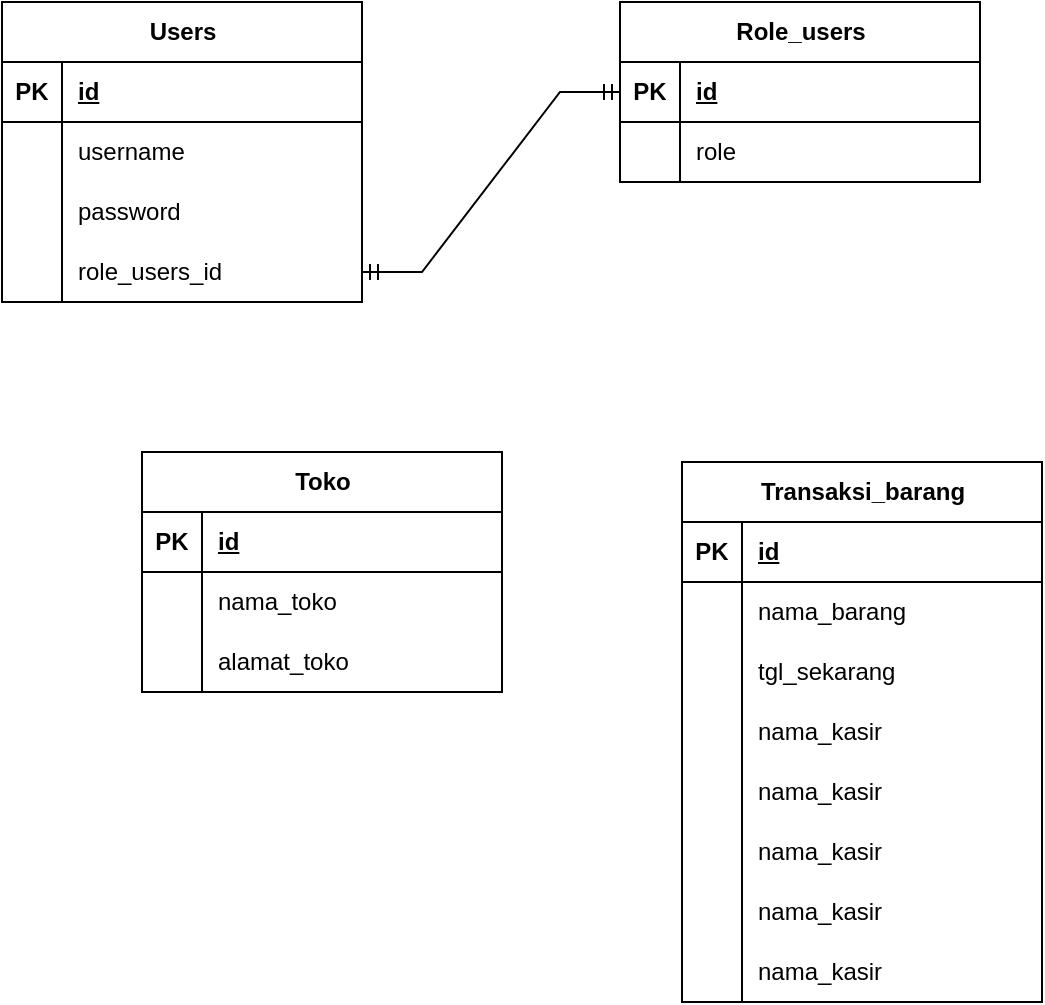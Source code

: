 <mxfile version="24.4.4" type="github">
  <diagram name="Page-1" id="-66655tstY4LvO1HaQcS">
    <mxGraphModel dx="1434" dy="772" grid="1" gridSize="10" guides="1" tooltips="1" connect="1" arrows="1" fold="1" page="1" pageScale="1" pageWidth="850" pageHeight="1100" math="0" shadow="0">
      <root>
        <mxCell id="0" />
        <mxCell id="1" parent="0" />
        <mxCell id="e8iN7tLaPyQcNik-bJWI-4" value="Users" style="shape=table;startSize=30;container=1;collapsible=1;childLayout=tableLayout;fixedRows=1;rowLines=0;fontStyle=1;align=center;resizeLast=1;html=1;" vertex="1" parent="1">
          <mxGeometry x="80" y="80" width="180" height="150" as="geometry">
            <mxRectangle x="80" y="80" width="70" height="30" as="alternateBounds" />
          </mxGeometry>
        </mxCell>
        <mxCell id="e8iN7tLaPyQcNik-bJWI-5" value="" style="shape=tableRow;horizontal=0;startSize=0;swimlaneHead=0;swimlaneBody=0;fillColor=none;collapsible=0;dropTarget=0;points=[[0,0.5],[1,0.5]];portConstraint=eastwest;top=0;left=0;right=0;bottom=1;" vertex="1" parent="e8iN7tLaPyQcNik-bJWI-4">
          <mxGeometry y="30" width="180" height="30" as="geometry" />
        </mxCell>
        <mxCell id="e8iN7tLaPyQcNik-bJWI-6" value="PK" style="shape=partialRectangle;connectable=0;fillColor=none;top=0;left=0;bottom=0;right=0;fontStyle=1;overflow=hidden;whiteSpace=wrap;html=1;" vertex="1" parent="e8iN7tLaPyQcNik-bJWI-5">
          <mxGeometry width="30" height="30" as="geometry">
            <mxRectangle width="30" height="30" as="alternateBounds" />
          </mxGeometry>
        </mxCell>
        <mxCell id="e8iN7tLaPyQcNik-bJWI-7" value="id" style="shape=partialRectangle;connectable=0;fillColor=none;top=0;left=0;bottom=0;right=0;align=left;spacingLeft=6;fontStyle=5;overflow=hidden;whiteSpace=wrap;html=1;" vertex="1" parent="e8iN7tLaPyQcNik-bJWI-5">
          <mxGeometry x="30" width="150" height="30" as="geometry">
            <mxRectangle width="150" height="30" as="alternateBounds" />
          </mxGeometry>
        </mxCell>
        <mxCell id="e8iN7tLaPyQcNik-bJWI-8" value="" style="shape=tableRow;horizontal=0;startSize=0;swimlaneHead=0;swimlaneBody=0;fillColor=none;collapsible=0;dropTarget=0;points=[[0,0.5],[1,0.5]];portConstraint=eastwest;top=0;left=0;right=0;bottom=0;" vertex="1" parent="e8iN7tLaPyQcNik-bJWI-4">
          <mxGeometry y="60" width="180" height="30" as="geometry" />
        </mxCell>
        <mxCell id="e8iN7tLaPyQcNik-bJWI-9" value="" style="shape=partialRectangle;connectable=0;fillColor=none;top=0;left=0;bottom=0;right=0;editable=1;overflow=hidden;whiteSpace=wrap;html=1;" vertex="1" parent="e8iN7tLaPyQcNik-bJWI-8">
          <mxGeometry width="30" height="30" as="geometry">
            <mxRectangle width="30" height="30" as="alternateBounds" />
          </mxGeometry>
        </mxCell>
        <mxCell id="e8iN7tLaPyQcNik-bJWI-10" value="username" style="shape=partialRectangle;connectable=0;fillColor=none;top=0;left=0;bottom=0;right=0;align=left;spacingLeft=6;overflow=hidden;whiteSpace=wrap;html=1;" vertex="1" parent="e8iN7tLaPyQcNik-bJWI-8">
          <mxGeometry x="30" width="150" height="30" as="geometry">
            <mxRectangle width="150" height="30" as="alternateBounds" />
          </mxGeometry>
        </mxCell>
        <mxCell id="e8iN7tLaPyQcNik-bJWI-11" value="" style="shape=tableRow;horizontal=0;startSize=0;swimlaneHead=0;swimlaneBody=0;fillColor=none;collapsible=0;dropTarget=0;points=[[0,0.5],[1,0.5]];portConstraint=eastwest;top=0;left=0;right=0;bottom=0;" vertex="1" parent="e8iN7tLaPyQcNik-bJWI-4">
          <mxGeometry y="90" width="180" height="30" as="geometry" />
        </mxCell>
        <mxCell id="e8iN7tLaPyQcNik-bJWI-12" value="" style="shape=partialRectangle;connectable=0;fillColor=none;top=0;left=0;bottom=0;right=0;editable=1;overflow=hidden;whiteSpace=wrap;html=1;" vertex="1" parent="e8iN7tLaPyQcNik-bJWI-11">
          <mxGeometry width="30" height="30" as="geometry">
            <mxRectangle width="30" height="30" as="alternateBounds" />
          </mxGeometry>
        </mxCell>
        <mxCell id="e8iN7tLaPyQcNik-bJWI-13" value="password" style="shape=partialRectangle;connectable=0;fillColor=none;top=0;left=0;bottom=0;right=0;align=left;spacingLeft=6;overflow=hidden;whiteSpace=wrap;html=1;" vertex="1" parent="e8iN7tLaPyQcNik-bJWI-11">
          <mxGeometry x="30" width="150" height="30" as="geometry">
            <mxRectangle width="150" height="30" as="alternateBounds" />
          </mxGeometry>
        </mxCell>
        <mxCell id="e8iN7tLaPyQcNik-bJWI-14" value="" style="shape=tableRow;horizontal=0;startSize=0;swimlaneHead=0;swimlaneBody=0;fillColor=none;collapsible=0;dropTarget=0;points=[[0,0.5],[1,0.5]];portConstraint=eastwest;top=0;left=0;right=0;bottom=0;" vertex="1" parent="e8iN7tLaPyQcNik-bJWI-4">
          <mxGeometry y="120" width="180" height="30" as="geometry" />
        </mxCell>
        <mxCell id="e8iN7tLaPyQcNik-bJWI-15" value="" style="shape=partialRectangle;connectable=0;fillColor=none;top=0;left=0;bottom=0;right=0;editable=1;overflow=hidden;whiteSpace=wrap;html=1;" vertex="1" parent="e8iN7tLaPyQcNik-bJWI-14">
          <mxGeometry width="30" height="30" as="geometry">
            <mxRectangle width="30" height="30" as="alternateBounds" />
          </mxGeometry>
        </mxCell>
        <mxCell id="e8iN7tLaPyQcNik-bJWI-16" value="role_users_id" style="shape=partialRectangle;connectable=0;fillColor=none;top=0;left=0;bottom=0;right=0;align=left;spacingLeft=6;overflow=hidden;whiteSpace=wrap;html=1;" vertex="1" parent="e8iN7tLaPyQcNik-bJWI-14">
          <mxGeometry x="30" width="150" height="30" as="geometry">
            <mxRectangle width="150" height="30" as="alternateBounds" />
          </mxGeometry>
        </mxCell>
        <mxCell id="e8iN7tLaPyQcNik-bJWI-17" value="Role_users" style="shape=table;startSize=30;container=1;collapsible=1;childLayout=tableLayout;fixedRows=1;rowLines=0;fontStyle=1;align=center;resizeLast=1;html=1;" vertex="1" parent="1">
          <mxGeometry x="389" y="80" width="180" height="90" as="geometry" />
        </mxCell>
        <mxCell id="e8iN7tLaPyQcNik-bJWI-18" value="" style="shape=tableRow;horizontal=0;startSize=0;swimlaneHead=0;swimlaneBody=0;fillColor=none;collapsible=0;dropTarget=0;points=[[0,0.5],[1,0.5]];portConstraint=eastwest;top=0;left=0;right=0;bottom=1;" vertex="1" parent="e8iN7tLaPyQcNik-bJWI-17">
          <mxGeometry y="30" width="180" height="30" as="geometry" />
        </mxCell>
        <mxCell id="e8iN7tLaPyQcNik-bJWI-19" value="PK" style="shape=partialRectangle;connectable=0;fillColor=none;top=0;left=0;bottom=0;right=0;fontStyle=1;overflow=hidden;whiteSpace=wrap;html=1;" vertex="1" parent="e8iN7tLaPyQcNik-bJWI-18">
          <mxGeometry width="30" height="30" as="geometry">
            <mxRectangle width="30" height="30" as="alternateBounds" />
          </mxGeometry>
        </mxCell>
        <mxCell id="e8iN7tLaPyQcNik-bJWI-20" value="id" style="shape=partialRectangle;connectable=0;fillColor=none;top=0;left=0;bottom=0;right=0;align=left;spacingLeft=6;fontStyle=5;overflow=hidden;whiteSpace=wrap;html=1;" vertex="1" parent="e8iN7tLaPyQcNik-bJWI-18">
          <mxGeometry x="30" width="150" height="30" as="geometry">
            <mxRectangle width="150" height="30" as="alternateBounds" />
          </mxGeometry>
        </mxCell>
        <mxCell id="e8iN7tLaPyQcNik-bJWI-21" value="" style="shape=tableRow;horizontal=0;startSize=0;swimlaneHead=0;swimlaneBody=0;fillColor=none;collapsible=0;dropTarget=0;points=[[0,0.5],[1,0.5]];portConstraint=eastwest;top=0;left=0;right=0;bottom=0;" vertex="1" parent="e8iN7tLaPyQcNik-bJWI-17">
          <mxGeometry y="60" width="180" height="30" as="geometry" />
        </mxCell>
        <mxCell id="e8iN7tLaPyQcNik-bJWI-22" value="" style="shape=partialRectangle;connectable=0;fillColor=none;top=0;left=0;bottom=0;right=0;editable=1;overflow=hidden;whiteSpace=wrap;html=1;" vertex="1" parent="e8iN7tLaPyQcNik-bJWI-21">
          <mxGeometry width="30" height="30" as="geometry">
            <mxRectangle width="30" height="30" as="alternateBounds" />
          </mxGeometry>
        </mxCell>
        <mxCell id="e8iN7tLaPyQcNik-bJWI-23" value="role" style="shape=partialRectangle;connectable=0;fillColor=none;top=0;left=0;bottom=0;right=0;align=left;spacingLeft=6;overflow=hidden;whiteSpace=wrap;html=1;" vertex="1" parent="e8iN7tLaPyQcNik-bJWI-21">
          <mxGeometry x="30" width="150" height="30" as="geometry">
            <mxRectangle width="150" height="30" as="alternateBounds" />
          </mxGeometry>
        </mxCell>
        <mxCell id="e8iN7tLaPyQcNik-bJWI-43" value="Toko" style="shape=table;startSize=30;container=1;collapsible=1;childLayout=tableLayout;fixedRows=1;rowLines=0;fontStyle=1;align=center;resizeLast=1;html=1;" vertex="1" parent="1">
          <mxGeometry x="150" y="305" width="180" height="120" as="geometry" />
        </mxCell>
        <mxCell id="e8iN7tLaPyQcNik-bJWI-44" value="" style="shape=tableRow;horizontal=0;startSize=0;swimlaneHead=0;swimlaneBody=0;fillColor=none;collapsible=0;dropTarget=0;points=[[0,0.5],[1,0.5]];portConstraint=eastwest;top=0;left=0;right=0;bottom=1;" vertex="1" parent="e8iN7tLaPyQcNik-bJWI-43">
          <mxGeometry y="30" width="180" height="30" as="geometry" />
        </mxCell>
        <mxCell id="e8iN7tLaPyQcNik-bJWI-45" value="PK" style="shape=partialRectangle;connectable=0;fillColor=none;top=0;left=0;bottom=0;right=0;fontStyle=1;overflow=hidden;whiteSpace=wrap;html=1;" vertex="1" parent="e8iN7tLaPyQcNik-bJWI-44">
          <mxGeometry width="30" height="30" as="geometry">
            <mxRectangle width="30" height="30" as="alternateBounds" />
          </mxGeometry>
        </mxCell>
        <mxCell id="e8iN7tLaPyQcNik-bJWI-46" value="id" style="shape=partialRectangle;connectable=0;fillColor=none;top=0;left=0;bottom=0;right=0;align=left;spacingLeft=6;fontStyle=5;overflow=hidden;whiteSpace=wrap;html=1;" vertex="1" parent="e8iN7tLaPyQcNik-bJWI-44">
          <mxGeometry x="30" width="150" height="30" as="geometry">
            <mxRectangle width="150" height="30" as="alternateBounds" />
          </mxGeometry>
        </mxCell>
        <mxCell id="e8iN7tLaPyQcNik-bJWI-47" value="" style="shape=tableRow;horizontal=0;startSize=0;swimlaneHead=0;swimlaneBody=0;fillColor=none;collapsible=0;dropTarget=0;points=[[0,0.5],[1,0.5]];portConstraint=eastwest;top=0;left=0;right=0;bottom=0;" vertex="1" parent="e8iN7tLaPyQcNik-bJWI-43">
          <mxGeometry y="60" width="180" height="30" as="geometry" />
        </mxCell>
        <mxCell id="e8iN7tLaPyQcNik-bJWI-48" value="" style="shape=partialRectangle;connectable=0;fillColor=none;top=0;left=0;bottom=0;right=0;editable=1;overflow=hidden;whiteSpace=wrap;html=1;" vertex="1" parent="e8iN7tLaPyQcNik-bJWI-47">
          <mxGeometry width="30" height="30" as="geometry">
            <mxRectangle width="30" height="30" as="alternateBounds" />
          </mxGeometry>
        </mxCell>
        <mxCell id="e8iN7tLaPyQcNik-bJWI-49" value="nama_toko" style="shape=partialRectangle;connectable=0;fillColor=none;top=0;left=0;bottom=0;right=0;align=left;spacingLeft=6;overflow=hidden;whiteSpace=wrap;html=1;" vertex="1" parent="e8iN7tLaPyQcNik-bJWI-47">
          <mxGeometry x="30" width="150" height="30" as="geometry">
            <mxRectangle width="150" height="30" as="alternateBounds" />
          </mxGeometry>
        </mxCell>
        <mxCell id="e8iN7tLaPyQcNik-bJWI-50" value="" style="shape=tableRow;horizontal=0;startSize=0;swimlaneHead=0;swimlaneBody=0;fillColor=none;collapsible=0;dropTarget=0;points=[[0,0.5],[1,0.5]];portConstraint=eastwest;top=0;left=0;right=0;bottom=0;" vertex="1" parent="e8iN7tLaPyQcNik-bJWI-43">
          <mxGeometry y="90" width="180" height="30" as="geometry" />
        </mxCell>
        <mxCell id="e8iN7tLaPyQcNik-bJWI-51" value="" style="shape=partialRectangle;connectable=0;fillColor=none;top=0;left=0;bottom=0;right=0;editable=1;overflow=hidden;whiteSpace=wrap;html=1;" vertex="1" parent="e8iN7tLaPyQcNik-bJWI-50">
          <mxGeometry width="30" height="30" as="geometry">
            <mxRectangle width="30" height="30" as="alternateBounds" />
          </mxGeometry>
        </mxCell>
        <mxCell id="e8iN7tLaPyQcNik-bJWI-52" value="alamat_toko" style="shape=partialRectangle;connectable=0;fillColor=none;top=0;left=0;bottom=0;right=0;align=left;spacingLeft=6;overflow=hidden;whiteSpace=wrap;html=1;" vertex="1" parent="e8iN7tLaPyQcNik-bJWI-50">
          <mxGeometry x="30" width="150" height="30" as="geometry">
            <mxRectangle width="150" height="30" as="alternateBounds" />
          </mxGeometry>
        </mxCell>
        <mxCell id="e8iN7tLaPyQcNik-bJWI-59" value="" style="edgeStyle=entityRelationEdgeStyle;fontSize=12;html=1;endArrow=ERmandOne;startArrow=ERmandOne;rounded=0;" edge="1" parent="1" source="e8iN7tLaPyQcNik-bJWI-14" target="e8iN7tLaPyQcNik-bJWI-18">
          <mxGeometry width="100" height="100" relative="1" as="geometry">
            <mxPoint x="260" y="310" as="sourcePoint" />
            <mxPoint x="360" y="210" as="targetPoint" />
          </mxGeometry>
        </mxCell>
        <mxCell id="e8iN7tLaPyQcNik-bJWI-30" value="Transaksi_barang" style="shape=table;startSize=30;container=1;collapsible=1;childLayout=tableLayout;fixedRows=1;rowLines=0;fontStyle=1;align=center;resizeLast=1;html=1;" vertex="1" parent="1">
          <mxGeometry x="420" y="310" width="180" height="270" as="geometry" />
        </mxCell>
        <mxCell id="e8iN7tLaPyQcNik-bJWI-31" value="" style="shape=tableRow;horizontal=0;startSize=0;swimlaneHead=0;swimlaneBody=0;fillColor=none;collapsible=0;dropTarget=0;points=[[0,0.5],[1,0.5]];portConstraint=eastwest;top=0;left=0;right=0;bottom=1;" vertex="1" parent="e8iN7tLaPyQcNik-bJWI-30">
          <mxGeometry y="30" width="180" height="30" as="geometry" />
        </mxCell>
        <mxCell id="e8iN7tLaPyQcNik-bJWI-32" value="PK" style="shape=partialRectangle;connectable=0;fillColor=none;top=0;left=0;bottom=0;right=0;fontStyle=1;overflow=hidden;whiteSpace=wrap;html=1;" vertex="1" parent="e8iN7tLaPyQcNik-bJWI-31">
          <mxGeometry width="30" height="30" as="geometry">
            <mxRectangle width="30" height="30" as="alternateBounds" />
          </mxGeometry>
        </mxCell>
        <mxCell id="e8iN7tLaPyQcNik-bJWI-33" value="id" style="shape=partialRectangle;connectable=0;fillColor=none;top=0;left=0;bottom=0;right=0;align=left;spacingLeft=6;fontStyle=5;overflow=hidden;whiteSpace=wrap;html=1;" vertex="1" parent="e8iN7tLaPyQcNik-bJWI-31">
          <mxGeometry x="30" width="150" height="30" as="geometry">
            <mxRectangle width="150" height="30" as="alternateBounds" />
          </mxGeometry>
        </mxCell>
        <mxCell id="e8iN7tLaPyQcNik-bJWI-34" value="" style="shape=tableRow;horizontal=0;startSize=0;swimlaneHead=0;swimlaneBody=0;fillColor=none;collapsible=0;dropTarget=0;points=[[0,0.5],[1,0.5]];portConstraint=eastwest;top=0;left=0;right=0;bottom=0;" vertex="1" parent="e8iN7tLaPyQcNik-bJWI-30">
          <mxGeometry y="60" width="180" height="30" as="geometry" />
        </mxCell>
        <mxCell id="e8iN7tLaPyQcNik-bJWI-35" value="" style="shape=partialRectangle;connectable=0;fillColor=none;top=0;left=0;bottom=0;right=0;editable=1;overflow=hidden;whiteSpace=wrap;html=1;" vertex="1" parent="e8iN7tLaPyQcNik-bJWI-34">
          <mxGeometry width="30" height="30" as="geometry">
            <mxRectangle width="30" height="30" as="alternateBounds" />
          </mxGeometry>
        </mxCell>
        <mxCell id="e8iN7tLaPyQcNik-bJWI-36" value="nama_barang" style="shape=partialRectangle;connectable=0;fillColor=none;top=0;left=0;bottom=0;right=0;align=left;spacingLeft=6;overflow=hidden;whiteSpace=wrap;html=1;" vertex="1" parent="e8iN7tLaPyQcNik-bJWI-34">
          <mxGeometry x="30" width="150" height="30" as="geometry">
            <mxRectangle width="150" height="30" as="alternateBounds" />
          </mxGeometry>
        </mxCell>
        <mxCell id="e8iN7tLaPyQcNik-bJWI-37" value="" style="shape=tableRow;horizontal=0;startSize=0;swimlaneHead=0;swimlaneBody=0;fillColor=none;collapsible=0;dropTarget=0;points=[[0,0.5],[1,0.5]];portConstraint=eastwest;top=0;left=0;right=0;bottom=0;" vertex="1" parent="e8iN7tLaPyQcNik-bJWI-30">
          <mxGeometry y="90" width="180" height="30" as="geometry" />
        </mxCell>
        <mxCell id="e8iN7tLaPyQcNik-bJWI-38" value="" style="shape=partialRectangle;connectable=0;fillColor=none;top=0;left=0;bottom=0;right=0;editable=1;overflow=hidden;whiteSpace=wrap;html=1;" vertex="1" parent="e8iN7tLaPyQcNik-bJWI-37">
          <mxGeometry width="30" height="30" as="geometry">
            <mxRectangle width="30" height="30" as="alternateBounds" />
          </mxGeometry>
        </mxCell>
        <mxCell id="e8iN7tLaPyQcNik-bJWI-39" value="tgl_sekarang" style="shape=partialRectangle;connectable=0;fillColor=none;top=0;left=0;bottom=0;right=0;align=left;spacingLeft=6;overflow=hidden;whiteSpace=wrap;html=1;" vertex="1" parent="e8iN7tLaPyQcNik-bJWI-37">
          <mxGeometry x="30" width="150" height="30" as="geometry">
            <mxRectangle width="150" height="30" as="alternateBounds" />
          </mxGeometry>
        </mxCell>
        <mxCell id="e8iN7tLaPyQcNik-bJWI-40" value="" style="shape=tableRow;horizontal=0;startSize=0;swimlaneHead=0;swimlaneBody=0;fillColor=none;collapsible=0;dropTarget=0;points=[[0,0.5],[1,0.5]];portConstraint=eastwest;top=0;left=0;right=0;bottom=0;" vertex="1" parent="e8iN7tLaPyQcNik-bJWI-30">
          <mxGeometry y="120" width="180" height="30" as="geometry" />
        </mxCell>
        <mxCell id="e8iN7tLaPyQcNik-bJWI-41" value="" style="shape=partialRectangle;connectable=0;fillColor=none;top=0;left=0;bottom=0;right=0;editable=1;overflow=hidden;whiteSpace=wrap;html=1;" vertex="1" parent="e8iN7tLaPyQcNik-bJWI-40">
          <mxGeometry width="30" height="30" as="geometry">
            <mxRectangle width="30" height="30" as="alternateBounds" />
          </mxGeometry>
        </mxCell>
        <mxCell id="e8iN7tLaPyQcNik-bJWI-42" value="nama_kasir" style="shape=partialRectangle;connectable=0;fillColor=none;top=0;left=0;bottom=0;right=0;align=left;spacingLeft=6;overflow=hidden;whiteSpace=wrap;html=1;" vertex="1" parent="e8iN7tLaPyQcNik-bJWI-40">
          <mxGeometry x="30" width="150" height="30" as="geometry">
            <mxRectangle width="150" height="30" as="alternateBounds" />
          </mxGeometry>
        </mxCell>
        <mxCell id="e8iN7tLaPyQcNik-bJWI-100" value="" style="shape=tableRow;horizontal=0;startSize=0;swimlaneHead=0;swimlaneBody=0;fillColor=none;collapsible=0;dropTarget=0;points=[[0,0.5],[1,0.5]];portConstraint=eastwest;top=0;left=0;right=0;bottom=0;" vertex="1" parent="e8iN7tLaPyQcNik-bJWI-30">
          <mxGeometry y="150" width="180" height="30" as="geometry" />
        </mxCell>
        <mxCell id="e8iN7tLaPyQcNik-bJWI-101" value="" style="shape=partialRectangle;connectable=0;fillColor=none;top=0;left=0;bottom=0;right=0;editable=1;overflow=hidden;whiteSpace=wrap;html=1;" vertex="1" parent="e8iN7tLaPyQcNik-bJWI-100">
          <mxGeometry width="30" height="30" as="geometry">
            <mxRectangle width="30" height="30" as="alternateBounds" />
          </mxGeometry>
        </mxCell>
        <mxCell id="e8iN7tLaPyQcNik-bJWI-102" value="nama_kasir" style="shape=partialRectangle;connectable=0;fillColor=none;top=0;left=0;bottom=0;right=0;align=left;spacingLeft=6;overflow=hidden;whiteSpace=wrap;html=1;" vertex="1" parent="e8iN7tLaPyQcNik-bJWI-100">
          <mxGeometry x="30" width="150" height="30" as="geometry">
            <mxRectangle width="150" height="30" as="alternateBounds" />
          </mxGeometry>
        </mxCell>
        <mxCell id="e8iN7tLaPyQcNik-bJWI-103" value="" style="shape=tableRow;horizontal=0;startSize=0;swimlaneHead=0;swimlaneBody=0;fillColor=none;collapsible=0;dropTarget=0;points=[[0,0.5],[1,0.5]];portConstraint=eastwest;top=0;left=0;right=0;bottom=0;" vertex="1" parent="e8iN7tLaPyQcNik-bJWI-30">
          <mxGeometry y="180" width="180" height="30" as="geometry" />
        </mxCell>
        <mxCell id="e8iN7tLaPyQcNik-bJWI-104" value="" style="shape=partialRectangle;connectable=0;fillColor=none;top=0;left=0;bottom=0;right=0;editable=1;overflow=hidden;whiteSpace=wrap;html=1;" vertex="1" parent="e8iN7tLaPyQcNik-bJWI-103">
          <mxGeometry width="30" height="30" as="geometry">
            <mxRectangle width="30" height="30" as="alternateBounds" />
          </mxGeometry>
        </mxCell>
        <mxCell id="e8iN7tLaPyQcNik-bJWI-105" value="nama_kasir" style="shape=partialRectangle;connectable=0;fillColor=none;top=0;left=0;bottom=0;right=0;align=left;spacingLeft=6;overflow=hidden;whiteSpace=wrap;html=1;" vertex="1" parent="e8iN7tLaPyQcNik-bJWI-103">
          <mxGeometry x="30" width="150" height="30" as="geometry">
            <mxRectangle width="150" height="30" as="alternateBounds" />
          </mxGeometry>
        </mxCell>
        <mxCell id="e8iN7tLaPyQcNik-bJWI-106" value="" style="shape=tableRow;horizontal=0;startSize=0;swimlaneHead=0;swimlaneBody=0;fillColor=none;collapsible=0;dropTarget=0;points=[[0,0.5],[1,0.5]];portConstraint=eastwest;top=0;left=0;right=0;bottom=0;" vertex="1" parent="e8iN7tLaPyQcNik-bJWI-30">
          <mxGeometry y="210" width="180" height="30" as="geometry" />
        </mxCell>
        <mxCell id="e8iN7tLaPyQcNik-bJWI-107" value="" style="shape=partialRectangle;connectable=0;fillColor=none;top=0;left=0;bottom=0;right=0;editable=1;overflow=hidden;whiteSpace=wrap;html=1;" vertex="1" parent="e8iN7tLaPyQcNik-bJWI-106">
          <mxGeometry width="30" height="30" as="geometry">
            <mxRectangle width="30" height="30" as="alternateBounds" />
          </mxGeometry>
        </mxCell>
        <mxCell id="e8iN7tLaPyQcNik-bJWI-108" value="nama_kasir" style="shape=partialRectangle;connectable=0;fillColor=none;top=0;left=0;bottom=0;right=0;align=left;spacingLeft=6;overflow=hidden;whiteSpace=wrap;html=1;" vertex="1" parent="e8iN7tLaPyQcNik-bJWI-106">
          <mxGeometry x="30" width="150" height="30" as="geometry">
            <mxRectangle width="150" height="30" as="alternateBounds" />
          </mxGeometry>
        </mxCell>
        <mxCell id="e8iN7tLaPyQcNik-bJWI-109" value="" style="shape=tableRow;horizontal=0;startSize=0;swimlaneHead=0;swimlaneBody=0;fillColor=none;collapsible=0;dropTarget=0;points=[[0,0.5],[1,0.5]];portConstraint=eastwest;top=0;left=0;right=0;bottom=0;" vertex="1" parent="e8iN7tLaPyQcNik-bJWI-30">
          <mxGeometry y="240" width="180" height="30" as="geometry" />
        </mxCell>
        <mxCell id="e8iN7tLaPyQcNik-bJWI-110" value="" style="shape=partialRectangle;connectable=0;fillColor=none;top=0;left=0;bottom=0;right=0;editable=1;overflow=hidden;whiteSpace=wrap;html=1;" vertex="1" parent="e8iN7tLaPyQcNik-bJWI-109">
          <mxGeometry width="30" height="30" as="geometry">
            <mxRectangle width="30" height="30" as="alternateBounds" />
          </mxGeometry>
        </mxCell>
        <mxCell id="e8iN7tLaPyQcNik-bJWI-111" value="nama_kasir" style="shape=partialRectangle;connectable=0;fillColor=none;top=0;left=0;bottom=0;right=0;align=left;spacingLeft=6;overflow=hidden;whiteSpace=wrap;html=1;" vertex="1" parent="e8iN7tLaPyQcNik-bJWI-109">
          <mxGeometry x="30" width="150" height="30" as="geometry">
            <mxRectangle width="150" height="30" as="alternateBounds" />
          </mxGeometry>
        </mxCell>
      </root>
    </mxGraphModel>
  </diagram>
</mxfile>
